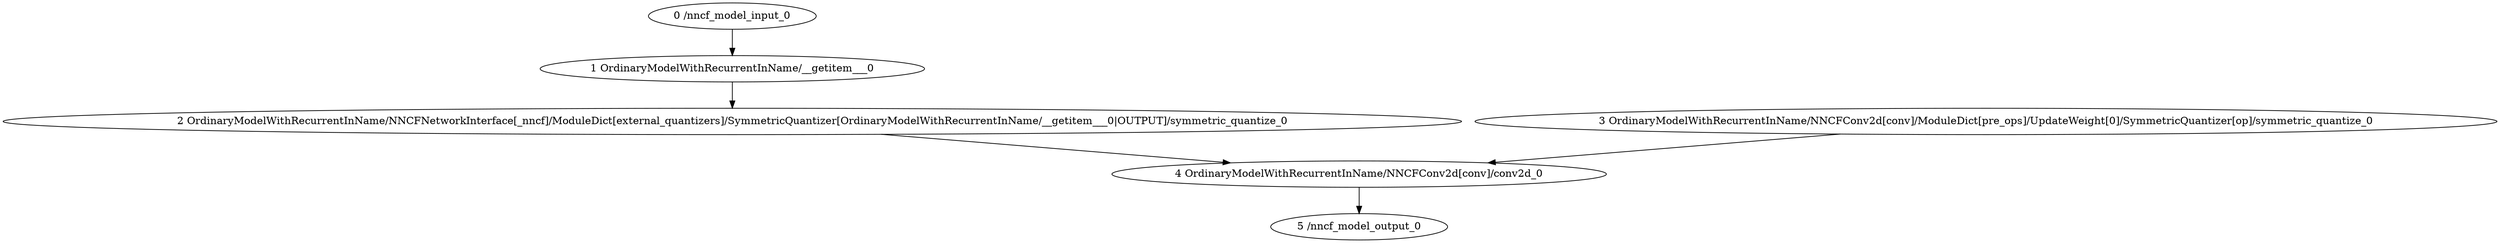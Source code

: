 strict digraph  {
"0 /nncf_model_input_0" [id=0, type=nncf_model_input];
"1 OrdinaryModelWithRecurrentInName/__getitem___0" [id=1, type=__getitem__];
"2 OrdinaryModelWithRecurrentInName/NNCFNetworkInterface[_nncf]/ModuleDict[external_quantizers]/SymmetricQuantizer[OrdinaryModelWithRecurrentInName/__getitem___0|OUTPUT]/symmetric_quantize_0" [id=2, type=symmetric_quantize];
"3 OrdinaryModelWithRecurrentInName/NNCFConv2d[conv]/ModuleDict[pre_ops]/UpdateWeight[0]/SymmetricQuantizer[op]/symmetric_quantize_0" [id=3, type=symmetric_quantize];
"4 OrdinaryModelWithRecurrentInName/NNCFConv2d[conv]/conv2d_0" [id=4, type=conv2d];
"5 /nncf_model_output_0" [id=5, type=nncf_model_output];
"0 /nncf_model_input_0" -> "1 OrdinaryModelWithRecurrentInName/__getitem___0";
"1 OrdinaryModelWithRecurrentInName/__getitem___0" -> "2 OrdinaryModelWithRecurrentInName/NNCFNetworkInterface[_nncf]/ModuleDict[external_quantizers]/SymmetricQuantizer[OrdinaryModelWithRecurrentInName/__getitem___0|OUTPUT]/symmetric_quantize_0";
"2 OrdinaryModelWithRecurrentInName/NNCFNetworkInterface[_nncf]/ModuleDict[external_quantizers]/SymmetricQuantizer[OrdinaryModelWithRecurrentInName/__getitem___0|OUTPUT]/symmetric_quantize_0" -> "4 OrdinaryModelWithRecurrentInName/NNCFConv2d[conv]/conv2d_0";
"3 OrdinaryModelWithRecurrentInName/NNCFConv2d[conv]/ModuleDict[pre_ops]/UpdateWeight[0]/SymmetricQuantizer[op]/symmetric_quantize_0" -> "4 OrdinaryModelWithRecurrentInName/NNCFConv2d[conv]/conv2d_0";
"4 OrdinaryModelWithRecurrentInName/NNCFConv2d[conv]/conv2d_0" -> "5 /nncf_model_output_0";
}
